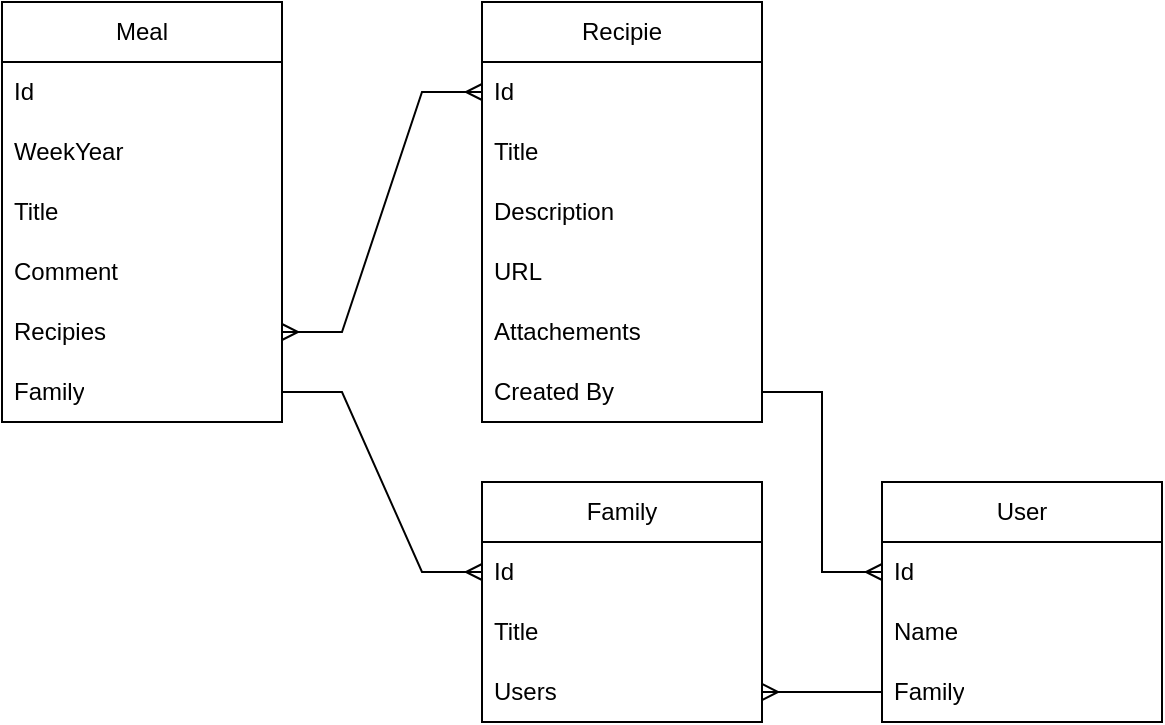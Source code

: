<mxfile version="26.2.13">
  <diagram name="Page-1" id="O_-ffWRjIQPl-YCZ3vto">
    <mxGraphModel dx="652" dy="480" grid="1" gridSize="10" guides="1" tooltips="1" connect="1" arrows="1" fold="1" page="1" pageScale="1" pageWidth="850" pageHeight="1100" math="0" shadow="0">
      <root>
        <mxCell id="0" />
        <mxCell id="1" parent="0" />
        <mxCell id="L3VtPqSn--16fTtUWdO_-3" value="Meal" style="swimlane;fontStyle=0;childLayout=stackLayout;horizontal=1;startSize=30;horizontalStack=0;resizeParent=1;resizeParentMax=0;resizeLast=0;collapsible=1;marginBottom=0;whiteSpace=wrap;html=1;" vertex="1" parent="1">
          <mxGeometry x="80" y="120" width="140" height="210" as="geometry" />
        </mxCell>
        <mxCell id="L3VtPqSn--16fTtUWdO_-15" value="Id" style="text;strokeColor=none;fillColor=none;align=left;verticalAlign=middle;spacingLeft=4;spacingRight=4;overflow=hidden;points=[[0,0.5],[1,0.5]];portConstraint=eastwest;rotatable=0;whiteSpace=wrap;html=1;" vertex="1" parent="L3VtPqSn--16fTtUWdO_-3">
          <mxGeometry y="30" width="140" height="30" as="geometry" />
        </mxCell>
        <mxCell id="L3VtPqSn--16fTtUWdO_-4" value="WeekYear" style="text;strokeColor=none;fillColor=none;align=left;verticalAlign=middle;spacingLeft=4;spacingRight=4;overflow=hidden;points=[[0,0.5],[1,0.5]];portConstraint=eastwest;rotatable=0;whiteSpace=wrap;html=1;" vertex="1" parent="L3VtPqSn--16fTtUWdO_-3">
          <mxGeometry y="60" width="140" height="30" as="geometry" />
        </mxCell>
        <mxCell id="L3VtPqSn--16fTtUWdO_-5" value="Title" style="text;strokeColor=none;fillColor=none;align=left;verticalAlign=middle;spacingLeft=4;spacingRight=4;overflow=hidden;points=[[0,0.5],[1,0.5]];portConstraint=eastwest;rotatable=0;whiteSpace=wrap;html=1;" vertex="1" parent="L3VtPqSn--16fTtUWdO_-3">
          <mxGeometry y="90" width="140" height="30" as="geometry" />
        </mxCell>
        <mxCell id="L3VtPqSn--16fTtUWdO_-6" value="Comment" style="text;strokeColor=none;fillColor=none;align=left;verticalAlign=middle;spacingLeft=4;spacingRight=4;overflow=hidden;points=[[0,0.5],[1,0.5]];portConstraint=eastwest;rotatable=0;whiteSpace=wrap;html=1;" vertex="1" parent="L3VtPqSn--16fTtUWdO_-3">
          <mxGeometry y="120" width="140" height="30" as="geometry" />
        </mxCell>
        <mxCell id="L3VtPqSn--16fTtUWdO_-7" value="Recipies" style="text;strokeColor=none;fillColor=none;align=left;verticalAlign=middle;spacingLeft=4;spacingRight=4;overflow=hidden;points=[[0,0.5],[1,0.5]];portConstraint=eastwest;rotatable=0;whiteSpace=wrap;html=1;" vertex="1" parent="L3VtPqSn--16fTtUWdO_-3">
          <mxGeometry y="150" width="140" height="30" as="geometry" />
        </mxCell>
        <mxCell id="L3VtPqSn--16fTtUWdO_-8" value="Family" style="text;strokeColor=none;fillColor=none;align=left;verticalAlign=middle;spacingLeft=4;spacingRight=4;overflow=hidden;points=[[0,0.5],[1,0.5]];portConstraint=eastwest;rotatable=0;whiteSpace=wrap;html=1;" vertex="1" parent="L3VtPqSn--16fTtUWdO_-3">
          <mxGeometry y="180" width="140" height="30" as="geometry" />
        </mxCell>
        <mxCell id="L3VtPqSn--16fTtUWdO_-9" value="Recipie" style="swimlane;fontStyle=0;childLayout=stackLayout;horizontal=1;startSize=30;horizontalStack=0;resizeParent=1;resizeParentMax=0;resizeLast=0;collapsible=1;marginBottom=0;whiteSpace=wrap;html=1;" vertex="1" parent="1">
          <mxGeometry x="320" y="120" width="140" height="210" as="geometry" />
        </mxCell>
        <mxCell id="L3VtPqSn--16fTtUWdO_-16" value="Id" style="text;strokeColor=none;fillColor=none;align=left;verticalAlign=middle;spacingLeft=4;spacingRight=4;overflow=hidden;points=[[0,0.5],[1,0.5]];portConstraint=eastwest;rotatable=0;whiteSpace=wrap;html=1;" vertex="1" parent="L3VtPqSn--16fTtUWdO_-9">
          <mxGeometry y="30" width="140" height="30" as="geometry" />
        </mxCell>
        <mxCell id="L3VtPqSn--16fTtUWdO_-10" value="Title" style="text;strokeColor=none;fillColor=none;align=left;verticalAlign=middle;spacingLeft=4;spacingRight=4;overflow=hidden;points=[[0,0.5],[1,0.5]];portConstraint=eastwest;rotatable=0;whiteSpace=wrap;html=1;" vertex="1" parent="L3VtPqSn--16fTtUWdO_-9">
          <mxGeometry y="60" width="140" height="30" as="geometry" />
        </mxCell>
        <mxCell id="L3VtPqSn--16fTtUWdO_-11" value="Description" style="text;strokeColor=none;fillColor=none;align=left;verticalAlign=middle;spacingLeft=4;spacingRight=4;overflow=hidden;points=[[0,0.5],[1,0.5]];portConstraint=eastwest;rotatable=0;whiteSpace=wrap;html=1;" vertex="1" parent="L3VtPqSn--16fTtUWdO_-9">
          <mxGeometry y="90" width="140" height="30" as="geometry" />
        </mxCell>
        <mxCell id="L3VtPqSn--16fTtUWdO_-12" value="URL" style="text;strokeColor=none;fillColor=none;align=left;verticalAlign=middle;spacingLeft=4;spacingRight=4;overflow=hidden;points=[[0,0.5],[1,0.5]];portConstraint=eastwest;rotatable=0;whiteSpace=wrap;html=1;" vertex="1" parent="L3VtPqSn--16fTtUWdO_-9">
          <mxGeometry y="120" width="140" height="30" as="geometry" />
        </mxCell>
        <mxCell id="L3VtPqSn--16fTtUWdO_-13" value="Attachements" style="text;strokeColor=none;fillColor=none;align=left;verticalAlign=middle;spacingLeft=4;spacingRight=4;overflow=hidden;points=[[0,0.5],[1,0.5]];portConstraint=eastwest;rotatable=0;whiteSpace=wrap;html=1;" vertex="1" parent="L3VtPqSn--16fTtUWdO_-9">
          <mxGeometry y="150" width="140" height="30" as="geometry" />
        </mxCell>
        <mxCell id="L3VtPqSn--16fTtUWdO_-34" value="Created By" style="text;strokeColor=none;fillColor=none;align=left;verticalAlign=middle;spacingLeft=4;spacingRight=4;overflow=hidden;points=[[0,0.5],[1,0.5]];portConstraint=eastwest;rotatable=0;whiteSpace=wrap;html=1;" vertex="1" parent="L3VtPqSn--16fTtUWdO_-9">
          <mxGeometry y="180" width="140" height="30" as="geometry" />
        </mxCell>
        <mxCell id="L3VtPqSn--16fTtUWdO_-17" value="" style="edgeStyle=entityRelationEdgeStyle;fontSize=12;html=1;endArrow=ERmany;startArrow=ERmany;rounded=0;exitX=1;exitY=0.5;exitDx=0;exitDy=0;" edge="1" parent="1" source="L3VtPqSn--16fTtUWdO_-7" target="L3VtPqSn--16fTtUWdO_-16">
          <mxGeometry width="100" height="100" relative="1" as="geometry">
            <mxPoint x="200" y="520" as="sourcePoint" />
            <mxPoint x="300" y="420" as="targetPoint" />
          </mxGeometry>
        </mxCell>
        <mxCell id="L3VtPqSn--16fTtUWdO_-22" value="Family" style="swimlane;fontStyle=0;childLayout=stackLayout;horizontal=1;startSize=30;horizontalStack=0;resizeParent=1;resizeParentMax=0;resizeLast=0;collapsible=1;marginBottom=0;whiteSpace=wrap;html=1;" vertex="1" parent="1">
          <mxGeometry x="320" y="360" width="140" height="120" as="geometry" />
        </mxCell>
        <mxCell id="L3VtPqSn--16fTtUWdO_-23" value="Id" style="text;strokeColor=none;fillColor=none;align=left;verticalAlign=middle;spacingLeft=4;spacingRight=4;overflow=hidden;points=[[0,0.5],[1,0.5]];portConstraint=eastwest;rotatable=0;whiteSpace=wrap;html=1;" vertex="1" parent="L3VtPqSn--16fTtUWdO_-22">
          <mxGeometry y="30" width="140" height="30" as="geometry" />
        </mxCell>
        <mxCell id="L3VtPqSn--16fTtUWdO_-24" value="Title" style="text;strokeColor=none;fillColor=none;align=left;verticalAlign=middle;spacingLeft=4;spacingRight=4;overflow=hidden;points=[[0,0.5],[1,0.5]];portConstraint=eastwest;rotatable=0;whiteSpace=wrap;html=1;" vertex="1" parent="L3VtPqSn--16fTtUWdO_-22">
          <mxGeometry y="60" width="140" height="30" as="geometry" />
        </mxCell>
        <mxCell id="L3VtPqSn--16fTtUWdO_-25" value="Users" style="text;strokeColor=none;fillColor=none;align=left;verticalAlign=middle;spacingLeft=4;spacingRight=4;overflow=hidden;points=[[0,0.5],[1,0.5]];portConstraint=eastwest;rotatable=0;whiteSpace=wrap;html=1;" vertex="1" parent="L3VtPqSn--16fTtUWdO_-22">
          <mxGeometry y="90" width="140" height="30" as="geometry" />
        </mxCell>
        <mxCell id="L3VtPqSn--16fTtUWdO_-28" value="" style="edgeStyle=entityRelationEdgeStyle;fontSize=12;html=1;endArrow=ERmany;rounded=0;exitX=1;exitY=0.5;exitDx=0;exitDy=0;" edge="1" parent="1" source="L3VtPqSn--16fTtUWdO_-8" target="L3VtPqSn--16fTtUWdO_-23">
          <mxGeometry width="100" height="100" relative="1" as="geometry">
            <mxPoint x="120" y="530" as="sourcePoint" />
            <mxPoint x="220" y="430" as="targetPoint" />
          </mxGeometry>
        </mxCell>
        <mxCell id="L3VtPqSn--16fTtUWdO_-29" value="User" style="swimlane;fontStyle=0;childLayout=stackLayout;horizontal=1;startSize=30;horizontalStack=0;resizeParent=1;resizeParentMax=0;resizeLast=0;collapsible=1;marginBottom=0;whiteSpace=wrap;html=1;" vertex="1" parent="1">
          <mxGeometry x="520" y="360" width="140" height="120" as="geometry" />
        </mxCell>
        <mxCell id="L3VtPqSn--16fTtUWdO_-30" value="Id" style="text;strokeColor=none;fillColor=none;align=left;verticalAlign=middle;spacingLeft=4;spacingRight=4;overflow=hidden;points=[[0,0.5],[1,0.5]];portConstraint=eastwest;rotatable=0;whiteSpace=wrap;html=1;" vertex="1" parent="L3VtPqSn--16fTtUWdO_-29">
          <mxGeometry y="30" width="140" height="30" as="geometry" />
        </mxCell>
        <mxCell id="L3VtPqSn--16fTtUWdO_-31" value="Name" style="text;strokeColor=none;fillColor=none;align=left;verticalAlign=middle;spacingLeft=4;spacingRight=4;overflow=hidden;points=[[0,0.5],[1,0.5]];portConstraint=eastwest;rotatable=0;whiteSpace=wrap;html=1;" vertex="1" parent="L3VtPqSn--16fTtUWdO_-29">
          <mxGeometry y="60" width="140" height="30" as="geometry" />
        </mxCell>
        <mxCell id="L3VtPqSn--16fTtUWdO_-32" value="Family" style="text;strokeColor=none;fillColor=none;align=left;verticalAlign=middle;spacingLeft=4;spacingRight=4;overflow=hidden;points=[[0,0.5],[1,0.5]];portConstraint=eastwest;rotatable=0;whiteSpace=wrap;html=1;" vertex="1" parent="L3VtPqSn--16fTtUWdO_-29">
          <mxGeometry y="90" width="140" height="30" as="geometry" />
        </mxCell>
        <mxCell id="L3VtPqSn--16fTtUWdO_-33" value="" style="edgeStyle=entityRelationEdgeStyle;fontSize=12;html=1;endArrow=ERmany;rounded=0;exitX=0;exitY=0.5;exitDx=0;exitDy=0;entryX=1;entryY=0.5;entryDx=0;entryDy=0;" edge="1" parent="1" source="L3VtPqSn--16fTtUWdO_-32" target="L3VtPqSn--16fTtUWdO_-25">
          <mxGeometry width="100" height="100" relative="1" as="geometry">
            <mxPoint x="200" y="540" as="sourcePoint" />
            <mxPoint x="300" y="440" as="targetPoint" />
          </mxGeometry>
        </mxCell>
        <mxCell id="L3VtPqSn--16fTtUWdO_-36" value="" style="edgeStyle=entityRelationEdgeStyle;fontSize=12;html=1;endArrow=ERmany;rounded=0;" edge="1" parent="1" source="L3VtPqSn--16fTtUWdO_-34" target="L3VtPqSn--16fTtUWdO_-30">
          <mxGeometry width="100" height="100" relative="1" as="geometry">
            <mxPoint x="520" y="280" as="sourcePoint" />
            <mxPoint x="620" y="180" as="targetPoint" />
          </mxGeometry>
        </mxCell>
      </root>
    </mxGraphModel>
  </diagram>
</mxfile>
